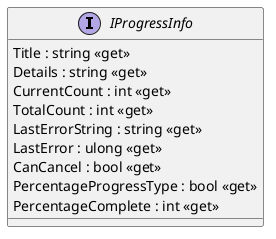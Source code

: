 @startuml
interface IProgressInfo {
    Title : string <<get>>
    Details : string <<get>>
    CurrentCount : int <<get>>
    TotalCount : int <<get>>
    LastErrorString : string <<get>>
    LastError : ulong <<get>>
    CanCancel : bool <<get>>
    PercentageProgressType : bool <<get>>
    PercentageComplete : int <<get>>
}
@enduml
